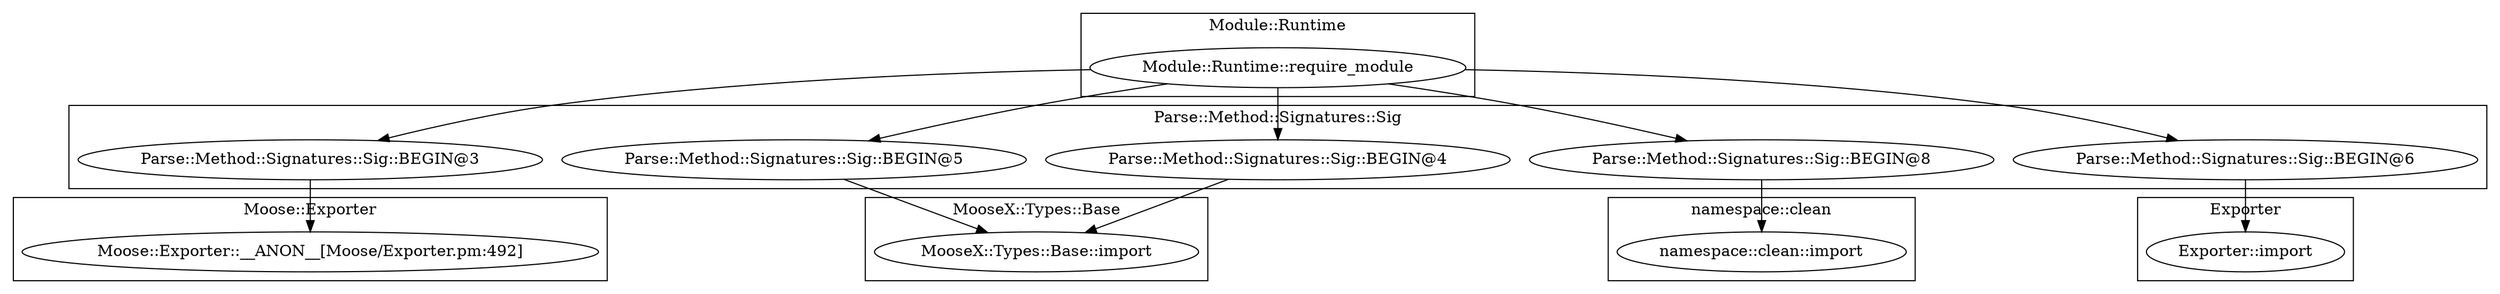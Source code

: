 digraph {
graph [overlap=false]
subgraph cluster_namespace_clean {
	label="namespace::clean";
	"namespace::clean::import";
}
subgraph cluster_Parse_Method_Signatures_Sig {
	label="Parse::Method::Signatures::Sig";
	"Parse::Method::Signatures::Sig::BEGIN@3";
	"Parse::Method::Signatures::Sig::BEGIN@5";
	"Parse::Method::Signatures::Sig::BEGIN@8";
	"Parse::Method::Signatures::Sig::BEGIN@4";
	"Parse::Method::Signatures::Sig::BEGIN@6";
}
subgraph cluster_Module_Runtime {
	label="Module::Runtime";
	"Module::Runtime::require_module";
}
subgraph cluster_Exporter {
	label="Exporter";
	"Exporter::import";
}
subgraph cluster_MooseX_Types_Base {
	label="MooseX::Types::Base";
	"MooseX::Types::Base::import";
}
subgraph cluster_Moose_Exporter {
	label="Moose::Exporter";
	"Moose::Exporter::__ANON__[Moose/Exporter.pm:492]";
}
"Module::Runtime::require_module" -> "Parse::Method::Signatures::Sig::BEGIN@4";
"Module::Runtime::require_module" -> "Parse::Method::Signatures::Sig::BEGIN@6";
"Parse::Method::Signatures::Sig::BEGIN@8" -> "namespace::clean::import";
"Module::Runtime::require_module" -> "Parse::Method::Signatures::Sig::BEGIN@8";
"Parse::Method::Signatures::Sig::BEGIN@3" -> "Moose::Exporter::__ANON__[Moose/Exporter.pm:492]";
"Parse::Method::Signatures::Sig::BEGIN@4" -> "MooseX::Types::Base::import";
"Parse::Method::Signatures::Sig::BEGIN@5" -> "MooseX::Types::Base::import";
"Parse::Method::Signatures::Sig::BEGIN@6" -> "Exporter::import";
"Module::Runtime::require_module" -> "Parse::Method::Signatures::Sig::BEGIN@5";
"Module::Runtime::require_module" -> "Parse::Method::Signatures::Sig::BEGIN@3";
}
